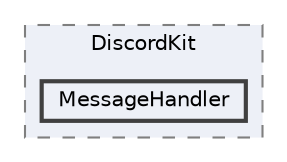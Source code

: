digraph "include/DiscordKit/MessageHandler"
{
 // LATEX_PDF_SIZE
  bgcolor="transparent";
  edge [fontname=Helvetica,fontsize=10,labelfontname=Helvetica,labelfontsize=10];
  node [fontname=Helvetica,fontsize=10,shape=box,height=0.2,width=0.4];
  compound=true
  subgraph clusterdir_3b82544024519ceaefbf0b385db19546 {
    graph [ bgcolor="#edf0f7", pencolor="grey50", label="DiscordKit", fontname=Helvetica,fontsize=10 style="filled,dashed", URL="dir_3b82544024519ceaefbf0b385db19546.html",tooltip=""]
  dir_297590b3aabe4e3103bdc9d227d18785 [label="MessageHandler", fillcolor="#edf0f7", color="grey25", style="filled,bold", URL="dir_297590b3aabe4e3103bdc9d227d18785.html",tooltip=""];
  }
}
